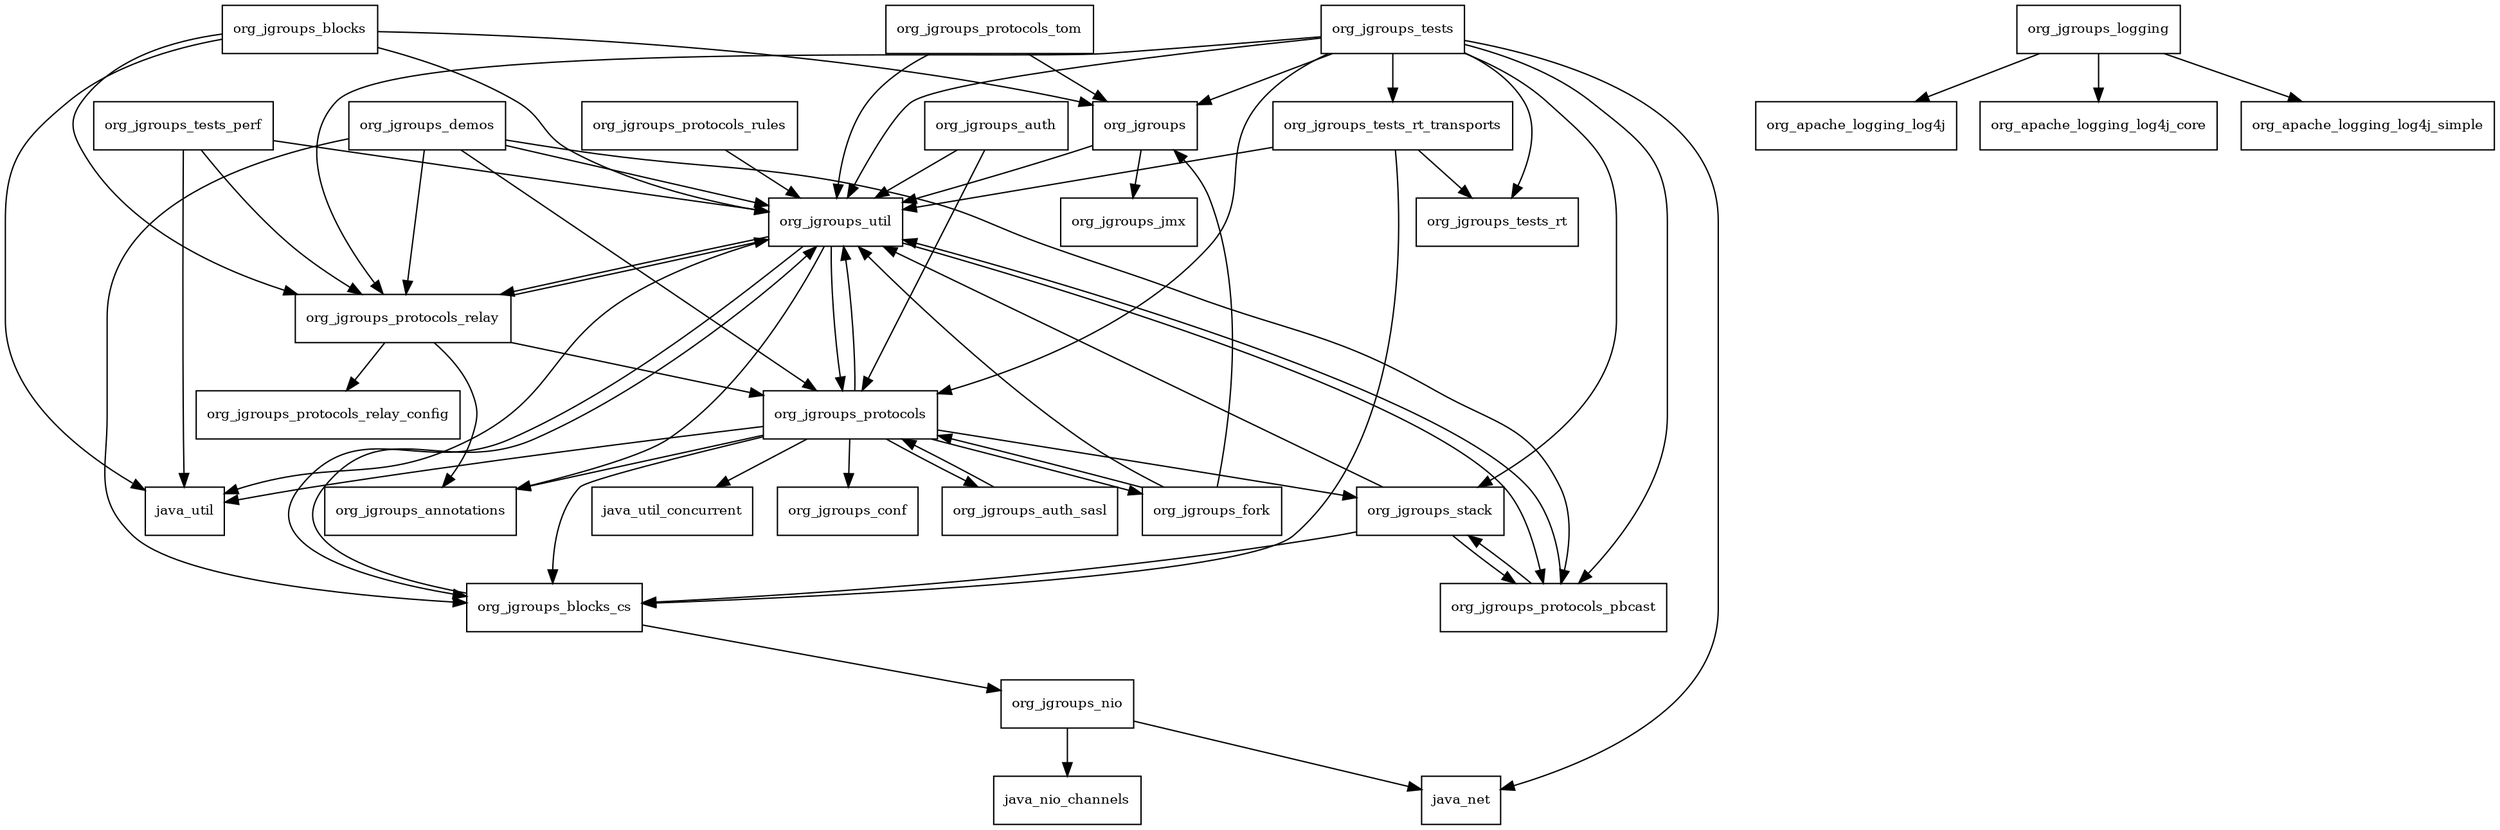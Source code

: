 digraph jgroups_3_6_13_Final_redhat_2_package_dependencies {
  node [shape = box, fontsize=10.0];
  org_jgroups -> org_jgroups_jmx;
  org_jgroups -> org_jgroups_util;
  org_jgroups_auth -> org_jgroups_protocols;
  org_jgroups_auth -> org_jgroups_util;
  org_jgroups_auth_sasl -> org_jgroups_protocols;
  org_jgroups_blocks -> java_util;
  org_jgroups_blocks -> org_jgroups;
  org_jgroups_blocks -> org_jgroups_protocols_relay;
  org_jgroups_blocks -> org_jgroups_util;
  org_jgroups_blocks_cs -> org_jgroups_nio;
  org_jgroups_blocks_cs -> org_jgroups_util;
  org_jgroups_demos -> org_jgroups_blocks_cs;
  org_jgroups_demos -> org_jgroups_protocols;
  org_jgroups_demos -> org_jgroups_protocols_pbcast;
  org_jgroups_demos -> org_jgroups_protocols_relay;
  org_jgroups_demos -> org_jgroups_util;
  org_jgroups_fork -> org_jgroups;
  org_jgroups_fork -> org_jgroups_protocols;
  org_jgroups_fork -> org_jgroups_util;
  org_jgroups_logging -> org_apache_logging_log4j;
  org_jgroups_logging -> org_apache_logging_log4j_core;
  org_jgroups_logging -> org_apache_logging_log4j_simple;
  org_jgroups_nio -> java_net;
  org_jgroups_nio -> java_nio_channels;
  org_jgroups_protocols -> java_util;
  org_jgroups_protocols -> java_util_concurrent;
  org_jgroups_protocols -> org_jgroups_annotations;
  org_jgroups_protocols -> org_jgroups_auth_sasl;
  org_jgroups_protocols -> org_jgroups_blocks_cs;
  org_jgroups_protocols -> org_jgroups_conf;
  org_jgroups_protocols -> org_jgroups_fork;
  org_jgroups_protocols -> org_jgroups_stack;
  org_jgroups_protocols -> org_jgroups_util;
  org_jgroups_protocols_pbcast -> org_jgroups_stack;
  org_jgroups_protocols_pbcast -> org_jgroups_util;
  org_jgroups_protocols_relay -> org_jgroups_annotations;
  org_jgroups_protocols_relay -> org_jgroups_protocols;
  org_jgroups_protocols_relay -> org_jgroups_protocols_relay_config;
  org_jgroups_protocols_relay -> org_jgroups_util;
  org_jgroups_protocols_rules -> org_jgroups_util;
  org_jgroups_protocols_tom -> org_jgroups;
  org_jgroups_protocols_tom -> org_jgroups_util;
  org_jgroups_stack -> org_jgroups_blocks_cs;
  org_jgroups_stack -> org_jgroups_protocols_pbcast;
  org_jgroups_stack -> org_jgroups_util;
  org_jgroups_tests -> java_net;
  org_jgroups_tests -> org_jgroups;
  org_jgroups_tests -> org_jgroups_protocols;
  org_jgroups_tests -> org_jgroups_protocols_pbcast;
  org_jgroups_tests -> org_jgroups_protocols_relay;
  org_jgroups_tests -> org_jgroups_stack;
  org_jgroups_tests -> org_jgroups_tests_rt;
  org_jgroups_tests -> org_jgroups_tests_rt_transports;
  org_jgroups_tests -> org_jgroups_util;
  org_jgroups_tests_perf -> java_util;
  org_jgroups_tests_perf -> org_jgroups_protocols_relay;
  org_jgroups_tests_perf -> org_jgroups_util;
  org_jgroups_tests_rt_transports -> org_jgroups_blocks_cs;
  org_jgroups_tests_rt_transports -> org_jgroups_tests_rt;
  org_jgroups_tests_rt_transports -> org_jgroups_util;
  org_jgroups_util -> java_util;
  org_jgroups_util -> org_jgroups_annotations;
  org_jgroups_util -> org_jgroups_blocks_cs;
  org_jgroups_util -> org_jgroups_protocols;
  org_jgroups_util -> org_jgroups_protocols_pbcast;
  org_jgroups_util -> org_jgroups_protocols_relay;
}
